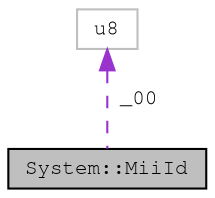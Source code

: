 digraph "System::MiiId"
{
 // LATEX_PDF_SIZE
  edge [fontname="FreeMono",fontsize="10",labelfontname="FreeMono",labelfontsize="10"];
  node [fontname="FreeMono",fontsize="10",shape=record];
  Node1 [label="System::MiiId",height=0.2,width=0.4,color="black", fillcolor="grey75", style="filled", fontcolor="black",tooltip=" "];
  Node2 -> Node1 [dir="back",color="darkorchid3",fontsize="10",style="dashed",label=" _00" ,fontname="FreeMono"];
  Node2 [label="u8",height=0.2,width=0.4,color="grey75", fillcolor="white", style="filled",tooltip=" "];
}
